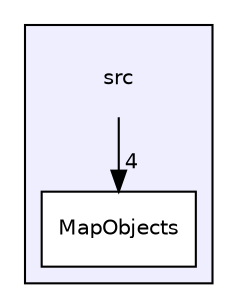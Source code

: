 digraph "src" {
  compound=true
  node [ fontsize="10", fontname="Helvetica"];
  edge [ labelfontsize="10", labelfontname="Helvetica"];
  subgraph clusterdir_68267d1309a1af8e8297ef4c3efbcdba {
    graph [ bgcolor="#eeeeff", pencolor="black", label="" URL="dir_68267d1309a1af8e8297ef4c3efbcdba.html"];
    dir_68267d1309a1af8e8297ef4c3efbcdba [shape=plaintext label="src"];
    dir_fd1566b833e1c9da690a30ab44eb21cc [shape=box label="MapObjects" color="black" fillcolor="white" style="filled" URL="dir_fd1566b833e1c9da690a30ab44eb21cc.html"];
  }
  dir_68267d1309a1af8e8297ef4c3efbcdba->dir_fd1566b833e1c9da690a30ab44eb21cc [headlabel="4", labeldistance=1.5 headhref="dir_000000_000001.html"];
}
